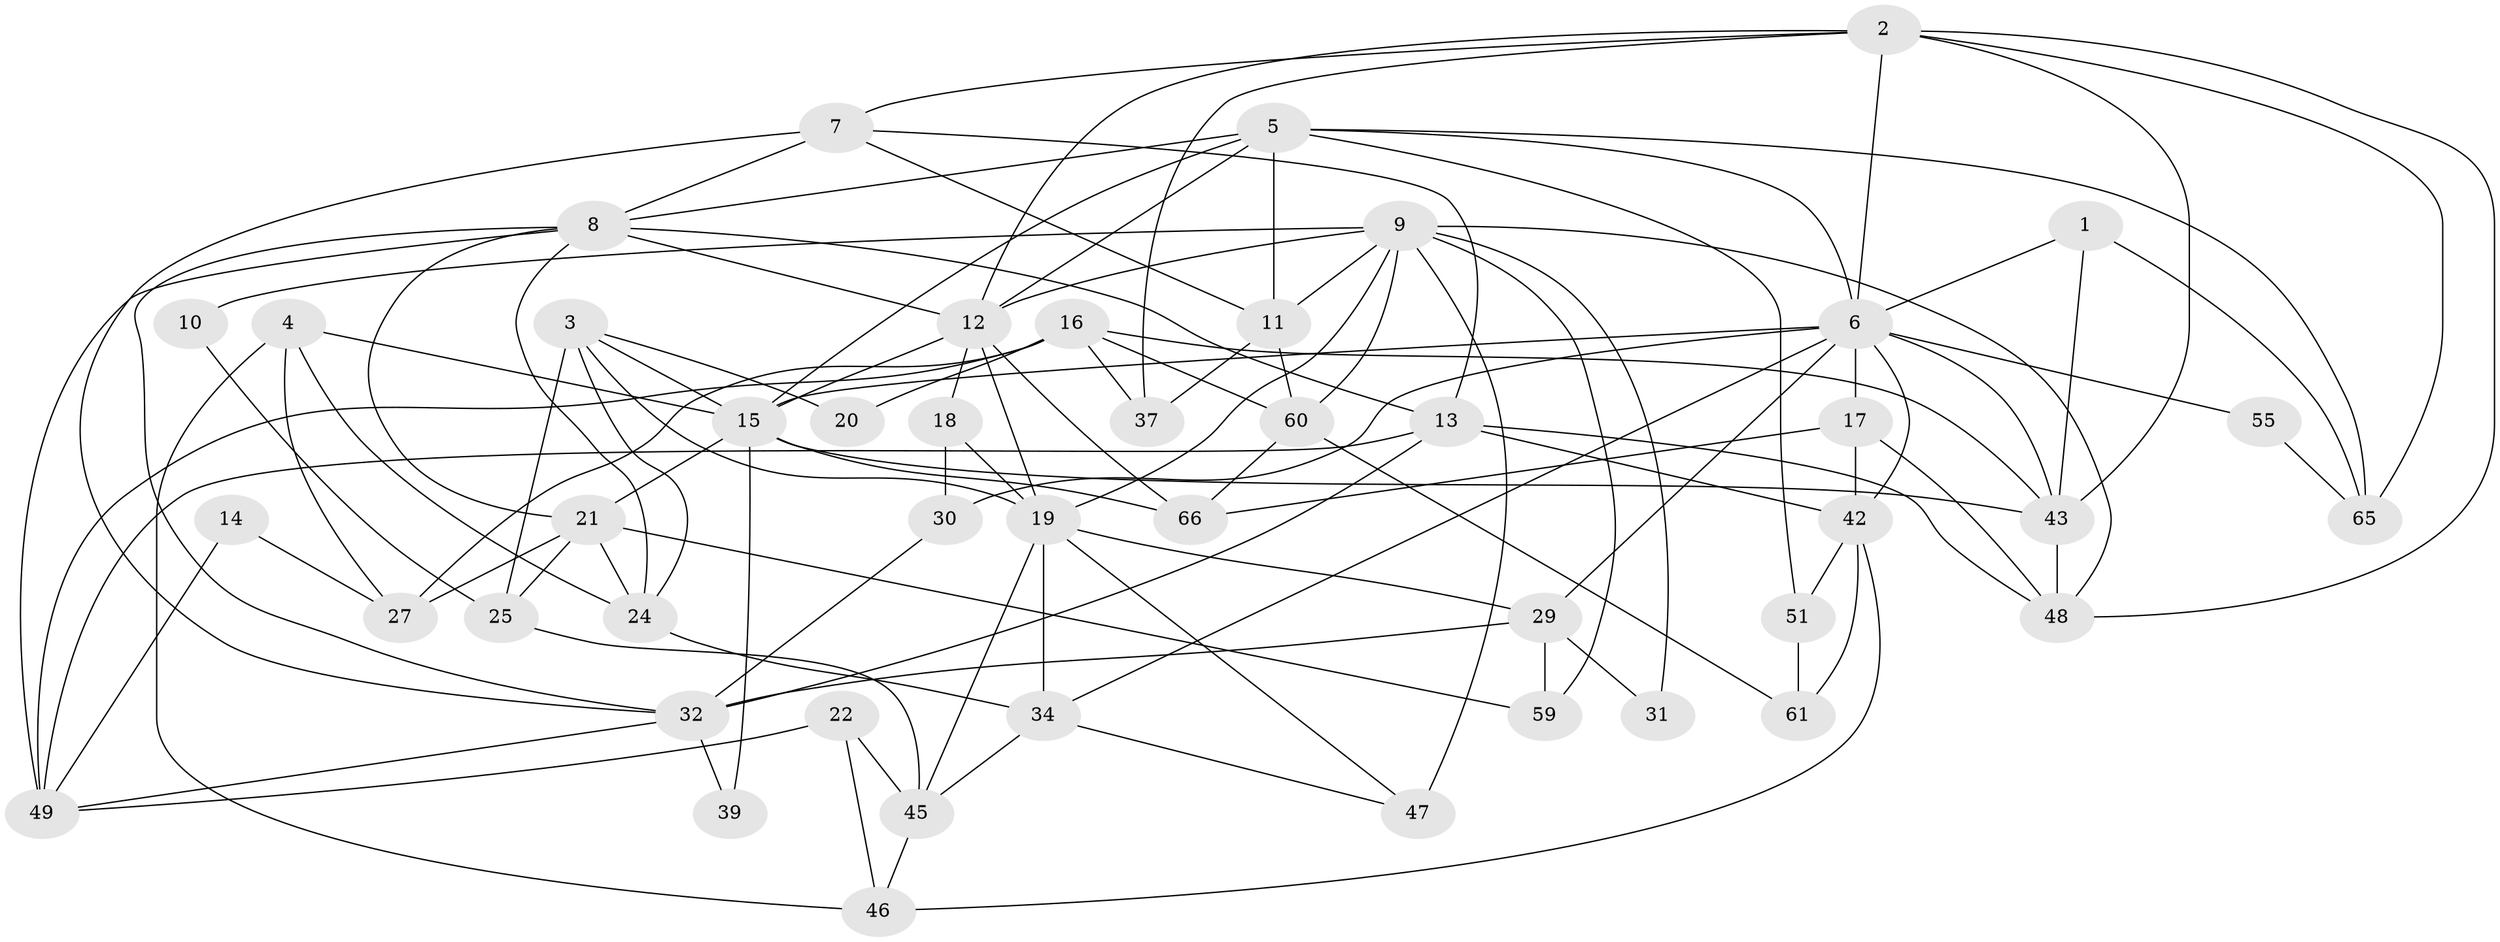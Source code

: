 // original degree distribution, {2: 0.12121212121212122, 3: 0.25757575757575757, 4: 0.36363636363636365, 7: 0.045454545454545456, 5: 0.10606060606060606, 6: 0.09090909090909091, 9: 0.015151515151515152}
// Generated by graph-tools (version 1.1) at 2025/11/02/27/25 16:11:18]
// undirected, 46 vertices, 111 edges
graph export_dot {
graph [start="1"]
  node [color=gray90,style=filled];
  1 [super="+62"];
  2 [super="+23"];
  3 [super="+35"];
  4;
  5 [super="+40"];
  6 [super="+38"];
  7;
  8 [super="+41"];
  9 [super="+57"];
  10;
  11;
  12 [super="+26"];
  13 [super="+50"];
  14;
  15 [super="+36"];
  16 [super="+33"];
  17;
  18;
  19 [super="+44"];
  20;
  21;
  22;
  24 [super="+28"];
  25;
  27;
  29 [super="+58"];
  30;
  31;
  32 [super="+53"];
  34 [super="+64"];
  37;
  39;
  42 [super="+56"];
  43 [super="+54"];
  45 [super="+63"];
  46;
  47;
  48 [super="+52"];
  49;
  51;
  55;
  59;
  60;
  61;
  65;
  66;
  1 -- 43;
  1 -- 65;
  1 -- 6;
  2 -- 37;
  2 -- 48;
  2 -- 65;
  2 -- 6;
  2 -- 7;
  2 -- 12;
  2 -- 43;
  3 -- 20;
  3 -- 19;
  3 -- 24;
  3 -- 25;
  3 -- 15;
  4 -- 24;
  4 -- 46;
  4 -- 27;
  4 -- 15;
  5 -- 6;
  5 -- 15;
  5 -- 51;
  5 -- 8;
  5 -- 65;
  5 -- 11;
  5 -- 12;
  6 -- 15;
  6 -- 17;
  6 -- 34;
  6 -- 42;
  6 -- 55;
  6 -- 29;
  6 -- 30;
  6 -- 43;
  7 -- 11;
  7 -- 8;
  7 -- 13;
  7 -- 32;
  8 -- 21;
  8 -- 49;
  8 -- 12;
  8 -- 32;
  8 -- 13;
  8 -- 24;
  9 -- 12;
  9 -- 11;
  9 -- 31;
  9 -- 47;
  9 -- 60;
  9 -- 10;
  9 -- 19;
  9 -- 59;
  9 -- 48;
  10 -- 25;
  11 -- 60;
  11 -- 37;
  12 -- 18;
  12 -- 19;
  12 -- 66;
  12 -- 15;
  13 -- 49;
  13 -- 32;
  13 -- 48;
  13 -- 42;
  14 -- 49;
  14 -- 27;
  15 -- 66;
  15 -- 21;
  15 -- 39;
  15 -- 43;
  16 -- 27;
  16 -- 60;
  16 -- 20;
  16 -- 49;
  16 -- 43;
  16 -- 37;
  17 -- 66;
  17 -- 48;
  17 -- 42;
  18 -- 30;
  18 -- 19;
  19 -- 29;
  19 -- 47;
  19 -- 45;
  19 -- 34;
  21 -- 25;
  21 -- 27;
  21 -- 59;
  21 -- 24;
  22 -- 49;
  22 -- 46;
  22 -- 45;
  24 -- 34;
  25 -- 45;
  29 -- 31;
  29 -- 32;
  29 -- 59;
  30 -- 32;
  32 -- 49;
  32 -- 39;
  34 -- 47;
  34 -- 45;
  42 -- 51;
  42 -- 61;
  42 -- 46;
  43 -- 48;
  45 -- 46;
  51 -- 61;
  55 -- 65;
  60 -- 61;
  60 -- 66;
}
